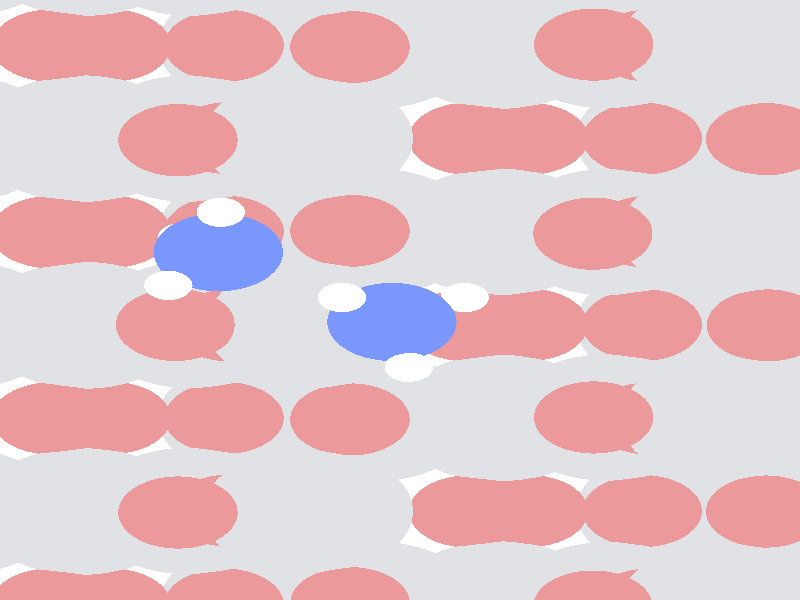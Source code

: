 #include "colors.inc"
#include "finish.inc"

global_settings {assumed_gamma 1 max_trace_level 6}
background {color White}
camera {orthographic
  right -9.91*x up 12.31*y
  direction 1.00*z
  location <0,0,50.00> look_at <0,0,0>}
light_source {<  2.00,   3.00,  125.00> color White
  area_light <0.95, 0, 0>, <0, 0.80, 0>, 5, 4
  adaptive 1 jitter}

#declare simple = finish {phong 0.7}
#declare pale = finish {ambient .5 diffuse .85 roughness .001 specular 0.200 }
#declare intermediate = finish {ambient 0.3 diffuse 0.6 specular 0.10 roughness 0.04 }
#declare vmd = finish {ambient .0 diffuse .65 phong 0.1 phong_size 40. specular 0.500 }
#declare jmol = finish {ambient .2 diffuse .6 specular 1 roughness .001 metallic}
#declare ase2 = finish {ambient 0.05 brilliance 3 diffuse 0.6 metallic specular 0.70 roughness 0.04 reflection 0.15}
#declare mj_mol = finish {ambient .00 diffuse .55 phong 0.0 phong_size 0.specular .250 roughness 0.1 brilliance 0.8 reflection 0.0 }
#declare ase3 = finish {ambient .15 brilliance 2 diffuse .6 metallic specular 1. roughness .001 reflection .0}
#declare glass = finish {ambient .05 diffuse .3 specular 1. roughness .001}
#declare glass2 = finish {ambient .0 diffuse .3 specular 1. reflection .25 roughness .001}
#declare Rcell = 0.100;
#declare Rbond = 0.100;

#macro atom(LOC, R, COL, TRANS, FIN)
  sphere{LOC, R texture{pigment{color COL transmit TRANS} finish{FIN}}}
#end
#macro constrain(LOC, R, COL, TRANS FIN)
union{torus{R, Rcell rotate 45*z texture{pigment{color COL transmit TRANS} finish{FIN}}}
      torus{R, Rcell rotate -45*z texture{pigment{color COL transmit TRANS} finish{FIN}}}
      translate LOC}
#end

atom(< -4.97,  -4.33, -12.88>, 0.74, rgb <0.84, 0.32, 0.33>, 0.0, pale) // #0 
atom(<-10.14,  -6.25, -12.88>, 0.74, rgb <0.84, 0.32, 0.33>, 0.0, pale) // #1 
atom(<-12.03,  -6.25, -12.13>, 1.30, rgb <0.75, 0.76, 0.78>, 0.0, pale) // #2 
atom(< -6.86,  -4.33, -12.13>, 1.30, rgb <0.75, 0.76, 0.78>, 0.0, pale) // #3 
atom(< -3.92,  -4.33, -11.24>, 1.30, rgb <0.75, 0.76, 0.78>, 0.0, pale) // #4 
atom(< -9.09,  -6.25, -11.24>, 1.30, rgb <0.75, 0.76, 0.78>, 0.0, pale) // #5 
atom(< -3.58,  -6.25, -11.38>, 0.74, rgb <0.84, 0.32, 0.33>, 0.0, pale) // #6 
atom(< -8.76,  -4.33, -11.38>, 0.74, rgb <0.84, 0.32, 0.33>, 0.0, pale) // #7 
atom(< -5.82,  -4.33, -10.49>, 0.74, rgb <0.84, 0.32, 0.33>, 0.0, pale) // #8 
atom(<-10.99,  -6.25, -10.49>, 0.74, rgb <0.84, 0.32, 0.33>, 0.0, pale) // #9 
atom(< -7.20,  -6.25, -12.00>, 0.74, rgb <0.84, 0.32, 0.33>, 0.0, pale) // #10 
atom(<-12.37,  -4.33, -12.00>, 0.74, rgb <0.84, 0.32, 0.33>, 0.0, pale) // #11 
atom(< -3.63,  -4.33,  -9.30>, 0.74, rgb <0.84, 0.32, 0.33>, 0.0, pale) // #12 
atom(< -8.81,  -6.25,  -9.31>, 0.74, rgb <0.84, 0.32, 0.33>, 0.0, pale) // #13 
atom(<-10.67,  -6.25,  -8.51>, 1.30, rgb <0.75, 0.76, 0.78>, 0.0, pale) // #14 
atom(< -5.50,  -4.34,  -8.51>, 1.30, rgb <0.75, 0.76, 0.78>, 0.0, pale) // #15 
atom(<-12.95,  -4.33,  -7.74>, 1.30, rgb <0.75, 0.76, 0.78>, 0.0, pale) // #16 
atom(< -7.75,  -6.26,  -7.77>, 1.30, rgb <0.75, 0.76, 0.78>, 0.0, pale) // #17 
atom(<-12.52,  -6.25,  -7.80>, 0.74, rgb <0.84, 0.32, 0.33>, 0.0, pale) // #18 
atom(< -7.34,  -4.33,  -7.84>, 0.74, rgb <0.84, 0.32, 0.33>, 0.0, pale) // #19 
atom(< -4.38,  -4.34,  -6.89>, 0.74, rgb <0.84, 0.32, 0.33>, 0.0, pale) // #20 
atom(< -9.53,  -6.24,  -6.92>, 0.74, rgb <0.84, 0.32, 0.33>, 0.0, pale) // #21 
atom(< -5.85,  -6.25,  -8.42>, 0.74, rgb <0.84, 0.32, 0.33>, 0.0, pale) // #22 
atom(<-11.04,  -4.34,  -8.42>, 0.74, rgb <0.84, 0.32, 0.33>, 0.0, pale) // #23 
atom(<-12.45,  -4.32,  -5.80>, 0.74, rgb <0.84, 0.32, 0.33>, 0.0, pale) // #24 
atom(< -7.25,  -6.25,  -5.82>, 0.74, rgb <0.84, 0.32, 0.33>, 0.0, pale) // #25 
atom(< -9.14,  -6.25,  -4.89>, 1.30, rgb <0.75, 0.76, 0.78>, 0.0, pale) // #26 
atom(< -3.96,  -4.34,  -4.84>, 1.30, rgb <0.75, 0.76, 0.78>, 0.0, pale) // #27 
atom(<-11.48,  -4.34,  -4.30>, 1.30, rgb <0.75, 0.76, 0.78>, 0.0, pale) // #28 
atom(< -6.32,  -6.26,  -4.29>, 1.30, rgb <0.75, 0.76, 0.78>, 0.0, pale) // #29 
atom(<-10.96,  -6.22,  -4.09>, 0.74, rgb <0.84, 0.32, 0.33>, 0.0, pale) // #30 
atom(< -5.81,  -4.34,  -4.06>, 0.74, rgb <0.84, 0.32, 0.33>, 0.0, pale) // #31 
atom(<-13.09,  -4.36,  -3.39>, 0.74, rgb <0.84, 0.32, 0.33>, 0.0, pale) // #32 
atom(< -7.95,  -6.29,  -3.42>, 0.74, rgb <0.84, 0.32, 0.33>, 0.0, pale) // #33 
atom(< -4.33,  -6.25,  -4.80>, 0.74, rgb <0.84, 0.32, 0.33>, 0.0, pale) // #34 
atom(< -9.49,  -4.34,  -4.86>, 0.74, rgb <0.84, 0.32, 0.33>, 0.0, pale) // #35 
atom(< -4.97,  -0.51, -12.88>, 0.74, rgb <0.84, 0.32, 0.33>, 0.0, pale) // #36 
atom(<-10.14,  -2.42, -12.88>, 0.74, rgb <0.84, 0.32, 0.33>, 0.0, pale) // #37 
atom(<-12.03,  -2.42, -12.13>, 1.30, rgb <0.75, 0.76, 0.78>, 0.0, pale) // #38 
atom(< -6.86,  -0.51, -12.13>, 1.30, rgb <0.75, 0.76, 0.78>, 0.0, pale) // #39 
atom(< -3.92,  -0.51, -11.24>, 1.30, rgb <0.75, 0.76, 0.78>, 0.0, pale) // #40 
atom(< -9.09,  -2.42, -11.24>, 1.30, rgb <0.75, 0.76, 0.78>, 0.0, pale) // #41 
atom(< -3.58,  -2.42, -11.38>, 0.74, rgb <0.84, 0.32, 0.33>, 0.0, pale) // #42 
atom(< -8.76,  -0.51, -11.38>, 0.74, rgb <0.84, 0.32, 0.33>, 0.0, pale) // #43 
atom(< -5.82,  -0.51, -10.49>, 0.74, rgb <0.84, 0.32, 0.33>, 0.0, pale) // #44 
atom(<-10.99,  -2.42, -10.49>, 0.74, rgb <0.84, 0.32, 0.33>, 0.0, pale) // #45 
atom(< -7.20,  -2.42, -12.00>, 0.74, rgb <0.84, 0.32, 0.33>, 0.0, pale) // #46 
atom(<-12.37,  -0.51, -12.00>, 0.74, rgb <0.84, 0.32, 0.33>, 0.0, pale) // #47 
atom(< -3.62,  -0.51,  -9.27>, 0.74, rgb <0.84, 0.32, 0.33>, 0.0, pale) // #48 
atom(< -8.81,  -2.42,  -9.31>, 0.74, rgb <0.84, 0.32, 0.33>, 0.0, pale) // #49 
atom(<-10.67,  -2.42,  -8.51>, 1.30, rgb <0.75, 0.76, 0.78>, 0.0, pale) // #50 
atom(< -5.44,  -0.51,  -8.49>, 1.30, rgb <0.75, 0.76, 0.78>, 0.0, pale) // #51 
atom(<-12.93,  -0.51,  -7.65>, 1.30, rgb <0.75, 0.76, 0.78>, 0.0, pale) // #52 
atom(< -7.76,  -2.41,  -7.77>, 1.30, rgb <0.75, 0.76, 0.78>, 0.0, pale) // #53 
atom(<-12.52,  -2.42,  -7.81>, 0.74, rgb <0.84, 0.32, 0.33>, 0.0, pale) // #54 
atom(< -7.35,  -0.51,  -7.83>, 0.74, rgb <0.84, 0.32, 0.33>, 0.0, pale) // #55 
atom(< -4.38,  -0.51,  -6.88>, 0.74, rgb <0.84, 0.32, 0.33>, 0.0, pale) // #56 
atom(< -9.53,  -2.44,  -6.92>, 0.74, rgb <0.84, 0.32, 0.33>, 0.0, pale) // #57 
atom(< -5.85,  -2.42,  -8.42>, 0.74, rgb <0.84, 0.32, 0.33>, 0.0, pale) // #58 
atom(<-11.03,  -0.51,  -8.39>, 0.74, rgb <0.84, 0.32, 0.33>, 0.0, pale) // #59 
atom(<-12.45,  -0.52,  -5.73>, 0.74, rgb <0.84, 0.32, 0.33>, 0.0, pale) // #60 
atom(< -7.25,  -2.43,  -5.82>, 0.74, rgb <0.84, 0.32, 0.33>, 0.0, pale) // #61 
atom(< -9.13,  -2.42,  -4.89>, 1.30, rgb <0.75, 0.76, 0.78>, 0.0, pale) // #62 
atom(< -3.91,  -0.52,  -4.81>, 1.30, rgb <0.75, 0.76, 0.78>, 0.0, pale) // #63 
atom(<-11.44,  -0.52,  -4.10>, 1.30, rgb <0.75, 0.76, 0.78>, 0.0, pale) // #64 
atom(< -6.32,  -2.42,  -4.29>, 1.30, rgb <0.75, 0.76, 0.78>, 0.0, pale) // #65 
atom(<-10.96,  -2.45,  -4.07>, 0.74, rgb <0.84, 0.32, 0.33>, 0.0, pale) // #66 
atom(< -5.81,  -0.52,  -4.05>, 0.74, rgb <0.84, 0.32, 0.33>, 0.0, pale) // #67 
atom(<-13.12,  -0.51,  -3.33>, 0.74, rgb <0.84, 0.32, 0.33>, 0.0, pale) // #68 
atom(< -7.95,  -2.41,  -3.42>, 0.74, rgb <0.84, 0.32, 0.33>, 0.0, pale) // #69 
atom(< -4.32,  -2.43,  -4.79>, 0.74, rgb <0.84, 0.32, 0.33>, 0.0, pale) // #70 
atom(< -9.52,  -0.52,  -4.89>, 0.74, rgb <0.84, 0.32, 0.33>, 0.0, pale) // #71 
atom(<-12.59,   0.98,  -0.62>, 0.80, rgb <0.19, 0.31, 0.97>, 0.0, pale) // #72 
atom(<-13.21,   0.30,  -0.18>, 0.30, rgb <1.00, 1.00, 1.00>, 0.0, pale) // #73 
atom(<-12.56,   1.80,   0.00>, 0.30, rgb <1.00, 1.00, 1.00>, 0.0, pale) // #74 
atom(<-13.05,   1.28,  -1.48>, 0.30, rgb <1.00, 1.00, 1.00>, 0.0, pale) // #75 
atom(<-10.44,  -0.45,  -2.09>, 0.80, rgb <0.19, 0.31, 0.97>, 0.0, pale) // #76 
atom(<-11.06,   0.05,  -1.42>, 0.30, rgb <1.00, 1.00, 1.00>, 0.0, pale) // #77 
atom(<-10.23,  -1.38,  -1.73>, 0.30, rgb <1.00, 1.00, 1.00>, 0.0, pale) // #78 
atom(< -9.54,   0.05,  -2.15>, 0.30, rgb <1.00, 1.00, 1.00>, 0.0, pale) // #79 
atom(< -4.97,   3.31, -12.88>, 0.74, rgb <0.84, 0.32, 0.33>, 0.0, pale) // #80 
atom(<-10.14,   1.40, -12.88>, 0.74, rgb <0.84, 0.32, 0.33>, 0.0, pale) // #81 
atom(<-12.03,   1.40, -12.13>, 1.30, rgb <0.75, 0.76, 0.78>, 0.0, pale) // #82 
atom(< -6.86,   3.31, -12.13>, 1.30, rgb <0.75, 0.76, 0.78>, 0.0, pale) // #83 
atom(< -3.92,   3.31, -11.24>, 1.30, rgb <0.75, 0.76, 0.78>, 0.0, pale) // #84 
atom(< -9.09,   1.40, -11.24>, 1.30, rgb <0.75, 0.76, 0.78>, 0.0, pale) // #85 
atom(< -3.58,   1.40, -11.38>, 0.74, rgb <0.84, 0.32, 0.33>, 0.0, pale) // #86 
atom(< -8.76,   3.31, -11.38>, 0.74, rgb <0.84, 0.32, 0.33>, 0.0, pale) // #87 
atom(< -5.82,   3.31, -10.49>, 0.74, rgb <0.84, 0.32, 0.33>, 0.0, pale) // #88 
atom(<-10.99,   1.40, -10.49>, 0.74, rgb <0.84, 0.32, 0.33>, 0.0, pale) // #89 
atom(< -7.20,   1.40, -12.00>, 0.74, rgb <0.84, 0.32, 0.33>, 0.0, pale) // #90 
atom(<-12.37,   3.31, -12.00>, 0.74, rgb <0.84, 0.32, 0.33>, 0.0, pale) // #91 
atom(< -3.63,   3.31,  -9.30>, 0.74, rgb <0.84, 0.32, 0.33>, 0.0, pale) // #92 
atom(< -8.81,   1.40,  -9.31>, 0.74, rgb <0.84, 0.32, 0.33>, 0.0, pale) // #93 
atom(<-10.67,   1.40,  -8.51>, 1.30, rgb <0.75, 0.76, 0.78>, 0.0, pale) // #94 
atom(< -5.50,   3.31,  -8.51>, 1.30, rgb <0.75, 0.76, 0.78>, 0.0, pale) // #95 
atom(<-12.95,   3.31,  -7.74>, 1.30, rgb <0.75, 0.76, 0.78>, 0.0, pale) // #96 
atom(< -7.75,   1.39,  -7.77>, 1.30, rgb <0.75, 0.76, 0.78>, 0.0, pale) // #97 
atom(<-12.52,   1.40,  -7.80>, 0.74, rgb <0.84, 0.32, 0.33>, 0.0, pale) // #98 
atom(< -7.34,   3.31,  -7.84>, 0.74, rgb <0.84, 0.32, 0.33>, 0.0, pale) // #99 
atom(< -4.38,   3.31,  -6.89>, 0.74, rgb <0.84, 0.32, 0.33>, 0.0, pale) // #100 
atom(< -9.53,   1.41,  -6.92>, 0.74, rgb <0.84, 0.32, 0.33>, 0.0, pale) // #101 
atom(< -5.85,   1.40,  -8.42>, 0.74, rgb <0.84, 0.32, 0.33>, 0.0, pale) // #102 
atom(<-11.04,   3.31,  -8.42>, 0.74, rgb <0.84, 0.32, 0.33>, 0.0, pale) // #103 
atom(<-12.45,   3.32,  -5.80>, 0.74, rgb <0.84, 0.32, 0.33>, 0.0, pale) // #104 
atom(< -7.25,   1.40,  -5.82>, 0.74, rgb <0.84, 0.32, 0.33>, 0.0, pale) // #105 
atom(< -9.14,   1.40,  -4.89>, 1.30, rgb <0.75, 0.76, 0.78>, 0.0, pale) // #106 
atom(< -3.96,   3.31,  -4.84>, 1.30, rgb <0.75, 0.76, 0.78>, 0.0, pale) // #107 
atom(<-11.48,   3.31,  -4.30>, 1.30, rgb <0.75, 0.76, 0.78>, 0.0, pale) // #108 
atom(< -6.32,   1.38,  -4.29>, 1.30, rgb <0.75, 0.76, 0.78>, 0.0, pale) // #109 
atom(<-10.96,   1.42,  -4.09>, 0.74, rgb <0.84, 0.32, 0.33>, 0.0, pale) // #110 
atom(< -5.81,   3.30,  -4.06>, 0.74, rgb <0.84, 0.32, 0.33>, 0.0, pale) // #111 
atom(<-13.09,   3.28,  -3.39>, 0.74, rgb <0.84, 0.32, 0.33>, 0.0, pale) // #112 
atom(< -7.95,   1.36,  -3.42>, 0.74, rgb <0.84, 0.32, 0.33>, 0.0, pale) // #113 
atom(< -4.33,   1.39,  -4.80>, 0.74, rgb <0.84, 0.32, 0.33>, 0.0, pale) // #114 
atom(< -9.49,   3.31,  -4.86>, 0.74, rgb <0.84, 0.32, 0.33>, 0.0, pale) // #115 
atom(< -4.97,   7.13, -12.88>, 0.74, rgb <0.84, 0.32, 0.33>, 0.0, pale) // #116 
atom(<-10.14,   5.22, -12.88>, 0.74, rgb <0.84, 0.32, 0.33>, 0.0, pale) // #117 
atom(<-12.03,   5.22, -12.13>, 1.30, rgb <0.75, 0.76, 0.78>, 0.0, pale) // #118 
atom(< -6.86,   7.13, -12.13>, 1.30, rgb <0.75, 0.76, 0.78>, 0.0, pale) // #119 
atom(< -3.92,   7.13, -11.24>, 1.30, rgb <0.75, 0.76, 0.78>, 0.0, pale) // #120 
atom(< -9.09,   5.22, -11.24>, 1.30, rgb <0.75, 0.76, 0.78>, 0.0, pale) // #121 
atom(< -3.58,   5.22, -11.38>, 0.74, rgb <0.84, 0.32, 0.33>, 0.0, pale) // #122 
atom(< -8.76,   7.13, -11.38>, 0.74, rgb <0.84, 0.32, 0.33>, 0.0, pale) // #123 
atom(< -5.82,   7.13, -10.49>, 0.74, rgb <0.84, 0.32, 0.33>, 0.0, pale) // #124 
atom(<-10.99,   5.22, -10.49>, 0.74, rgb <0.84, 0.32, 0.33>, 0.0, pale) // #125 
atom(< -7.20,   5.22, -12.00>, 0.74, rgb <0.84, 0.32, 0.33>, 0.0, pale) // #126 
atom(<-12.37,   7.13, -12.00>, 0.74, rgb <0.84, 0.32, 0.33>, 0.0, pale) // #127 
atom(< -3.62,   7.13,  -9.27>, 0.74, rgb <0.84, 0.32, 0.33>, 0.0, pale) // #128 
atom(< -8.81,   5.22,  -9.31>, 0.74, rgb <0.84, 0.32, 0.33>, 0.0, pale) // #129 
atom(<-10.67,   5.22,  -8.51>, 1.30, rgb <0.75, 0.76, 0.78>, 0.0, pale) // #130 
atom(< -5.44,   7.13,  -8.49>, 1.30, rgb <0.75, 0.76, 0.78>, 0.0, pale) // #131 
atom(<-12.93,   7.13,  -7.65>, 1.30, rgb <0.75, 0.76, 0.78>, 0.0, pale) // #132 
atom(< -7.76,   5.23,  -7.77>, 1.30, rgb <0.75, 0.76, 0.78>, 0.0, pale) // #133 
atom(<-12.52,   5.22,  -7.81>, 0.74, rgb <0.84, 0.32, 0.33>, 0.0, pale) // #134 
atom(< -7.35,   7.13,  -7.83>, 0.74, rgb <0.84, 0.32, 0.33>, 0.0, pale) // #135 
atom(< -4.38,   7.13,  -6.88>, 0.74, rgb <0.84, 0.32, 0.33>, 0.0, pale) // #136 
atom(< -9.53,   5.21,  -6.92>, 0.74, rgb <0.84, 0.32, 0.33>, 0.0, pale) // #137 
atom(< -5.85,   5.22,  -8.42>, 0.74, rgb <0.84, 0.32, 0.33>, 0.0, pale) // #138 
atom(<-11.03,   7.13,  -8.39>, 0.74, rgb <0.84, 0.32, 0.33>, 0.0, pale) // #139 
atom(<-12.45,   7.12,  -5.73>, 0.74, rgb <0.84, 0.32, 0.33>, 0.0, pale) // #140 
atom(< -7.25,   5.22,  -5.82>, 0.74, rgb <0.84, 0.32, 0.33>, 0.0, pale) // #141 
atom(< -9.13,   5.22,  -4.89>, 1.30, rgb <0.75, 0.76, 0.78>, 0.0, pale) // #142 
atom(< -3.91,   7.13,  -4.81>, 1.30, rgb <0.75, 0.76, 0.78>, 0.0, pale) // #143 
atom(<-11.44,   7.13,  -4.10>, 1.30, rgb <0.75, 0.76, 0.78>, 0.0, pale) // #144 
atom(< -6.32,   5.23,  -4.29>, 1.30, rgb <0.75, 0.76, 0.78>, 0.0, pale) // #145 
atom(<-10.96,   5.19,  -4.07>, 0.74, rgb <0.84, 0.32, 0.33>, 0.0, pale) // #146 
atom(< -5.81,   7.13,  -4.05>, 0.74, rgb <0.84, 0.32, 0.33>, 0.0, pale) // #147 
atom(<-13.12,   7.14,  -3.33>, 0.74, rgb <0.84, 0.32, 0.33>, 0.0, pale) // #148 
atom(< -7.95,   5.24,  -3.42>, 0.74, rgb <0.84, 0.32, 0.33>, 0.0, pale) // #149 
atom(< -4.32,   5.22,  -4.79>, 0.74, rgb <0.84, 0.32, 0.33>, 0.0, pale) // #150 
atom(< -9.52,   7.13,  -4.89>, 0.74, rgb <0.84, 0.32, 0.33>, 0.0, pale) // #151 
atom(<-12.59,   8.63,  -0.62>, 0.80, rgb <0.19, 0.31, 0.97>, 0.0, pale) // #152 
atom(<-13.21,   7.94,  -0.18>, 0.30, rgb <1.00, 1.00, 1.00>, 0.0, pale) // #153 
atom(<-12.56,   9.44,   0.00>, 0.30, rgb <1.00, 1.00, 1.00>, 0.0, pale) // #154 
atom(<-13.05,   8.92,  -1.48>, 0.30, rgb <1.00, 1.00, 1.00>, 0.0, pale) // #155 
atom(<-10.44,   7.20,  -2.09>, 0.80, rgb <0.19, 0.31, 0.97>, 0.0, pale) // #156 
atom(<-11.06,   7.70,  -1.42>, 0.30, rgb <1.00, 1.00, 1.00>, 0.0, pale) // #157 
atom(<-10.23,   6.26,  -1.73>, 0.30, rgb <1.00, 1.00, 1.00>, 0.0, pale) // #158 
atom(< -9.54,   7.70,  -2.15>, 0.30, rgb <1.00, 1.00, 1.00>, 0.0, pale) // #159 
atom(<  5.37,  -4.33, -12.88>, 0.74, rgb <0.84, 0.32, 0.33>, 0.0, pale) // #160 
atom(<  0.20,  -6.25, -12.88>, 0.74, rgb <0.84, 0.32, 0.33>, 0.0, pale) // #161 
atom(< -1.69,  -6.25, -12.13>, 1.30, rgb <0.75, 0.76, 0.78>, 0.0, pale) // #162 
atom(<  3.48,  -4.33, -12.13>, 1.30, rgb <0.75, 0.76, 0.78>, 0.0, pale) // #163 
atom(<  6.42,  -4.33, -11.24>, 1.30, rgb <0.75, 0.76, 0.78>, 0.0, pale) // #164 
atom(<  1.25,  -6.25, -11.24>, 1.30, rgb <0.75, 0.76, 0.78>, 0.0, pale) // #165 
atom(<  6.76,  -6.25, -11.38>, 0.74, rgb <0.84, 0.32, 0.33>, 0.0, pale) // #166 
atom(<  1.59,  -4.33, -11.38>, 0.74, rgb <0.84, 0.32, 0.33>, 0.0, pale) // #167 
atom(<  4.53,  -4.33, -10.49>, 0.74, rgb <0.84, 0.32, 0.33>, 0.0, pale) // #168 
atom(< -0.65,  -6.25, -10.49>, 0.74, rgb <0.84, 0.32, 0.33>, 0.0, pale) // #169 
atom(<  3.14,  -6.25, -12.00>, 0.74, rgb <0.84, 0.32, 0.33>, 0.0, pale) // #170 
atom(< -2.03,  -4.33, -12.00>, 0.74, rgb <0.84, 0.32, 0.33>, 0.0, pale) // #171 
atom(<  6.71,  -4.33,  -9.30>, 0.74, rgb <0.84, 0.32, 0.33>, 0.0, pale) // #172 
atom(<  1.53,  -6.25,  -9.31>, 0.74, rgb <0.84, 0.32, 0.33>, 0.0, pale) // #173 
atom(< -0.33,  -6.25,  -8.51>, 1.30, rgb <0.75, 0.76, 0.78>, 0.0, pale) // #174 
atom(<  4.84,  -4.34,  -8.51>, 1.30, rgb <0.75, 0.76, 0.78>, 0.0, pale) // #175 
atom(< -2.61,  -4.33,  -7.74>, 1.30, rgb <0.75, 0.76, 0.78>, 0.0, pale) // #176 
atom(<  2.59,  -6.26,  -7.77>, 1.30, rgb <0.75, 0.76, 0.78>, 0.0, pale) // #177 
atom(< -2.18,  -6.25,  -7.80>, 0.74, rgb <0.84, 0.32, 0.33>, 0.0, pale) // #178 
atom(<  3.00,  -4.33,  -7.84>, 0.74, rgb <0.84, 0.32, 0.33>, 0.0, pale) // #179 
atom(<  5.96,  -4.34,  -6.89>, 0.74, rgb <0.84, 0.32, 0.33>, 0.0, pale) // #180 
atom(<  0.81,  -6.24,  -6.92>, 0.74, rgb <0.84, 0.32, 0.33>, 0.0, pale) // #181 
atom(<  4.50,  -6.25,  -8.42>, 0.74, rgb <0.84, 0.32, 0.33>, 0.0, pale) // #182 
atom(< -0.70,  -4.34,  -8.42>, 0.74, rgb <0.84, 0.32, 0.33>, 0.0, pale) // #183 
atom(< -2.11,  -4.32,  -5.80>, 0.74, rgb <0.84, 0.32, 0.33>, 0.0, pale) // #184 
atom(<  3.09,  -6.25,  -5.82>, 0.74, rgb <0.84, 0.32, 0.33>, 0.0, pale) // #185 
atom(<  1.20,  -6.25,  -4.89>, 1.30, rgb <0.75, 0.76, 0.78>, 0.0, pale) // #186 
atom(<  6.38,  -4.34,  -4.84>, 1.30, rgb <0.75, 0.76, 0.78>, 0.0, pale) // #187 
atom(< -1.14,  -4.34,  -4.30>, 1.30, rgb <0.75, 0.76, 0.78>, 0.0, pale) // #188 
atom(<  4.02,  -6.26,  -4.29>, 1.30, rgb <0.75, 0.76, 0.78>, 0.0, pale) // #189 
atom(< -0.62,  -6.22,  -4.09>, 0.74, rgb <0.84, 0.32, 0.33>, 0.0, pale) // #190 
atom(<  4.53,  -4.34,  -4.06>, 0.74, rgb <0.84, 0.32, 0.33>, 0.0, pale) // #191 
atom(< -2.75,  -4.36,  -3.39>, 0.74, rgb <0.84, 0.32, 0.33>, 0.0, pale) // #192 
atom(<  2.39,  -6.29,  -3.42>, 0.74, rgb <0.84, 0.32, 0.33>, 0.0, pale) // #193 
atom(<  6.01,  -6.25,  -4.80>, 0.74, rgb <0.84, 0.32, 0.33>, 0.0, pale) // #194 
atom(<  0.85,  -4.34,  -4.86>, 0.74, rgb <0.84, 0.32, 0.33>, 0.0, pale) // #195 
atom(<  5.37,  -0.51, -12.88>, 0.74, rgb <0.84, 0.32, 0.33>, 0.0, pale) // #196 
atom(<  0.20,  -2.42, -12.88>, 0.74, rgb <0.84, 0.32, 0.33>, 0.0, pale) // #197 
atom(< -1.69,  -2.42, -12.13>, 1.30, rgb <0.75, 0.76, 0.78>, 0.0, pale) // #198 
atom(<  3.48,  -0.51, -12.13>, 1.30, rgb <0.75, 0.76, 0.78>, 0.0, pale) // #199 
atom(<  6.42,  -0.51, -11.24>, 1.30, rgb <0.75, 0.76, 0.78>, 0.0, pale) // #200 
atom(<  1.25,  -2.42, -11.24>, 1.30, rgb <0.75, 0.76, 0.78>, 0.0, pale) // #201 
atom(<  6.76,  -2.42, -11.38>, 0.74, rgb <0.84, 0.32, 0.33>, 0.0, pale) // #202 
atom(<  1.59,  -0.51, -11.38>, 0.74, rgb <0.84, 0.32, 0.33>, 0.0, pale) // #203 
atom(<  4.53,  -0.51, -10.49>, 0.74, rgb <0.84, 0.32, 0.33>, 0.0, pale) // #204 
atom(< -0.65,  -2.42, -10.49>, 0.74, rgb <0.84, 0.32, 0.33>, 0.0, pale) // #205 
atom(<  3.14,  -2.42, -12.00>, 0.74, rgb <0.84, 0.32, 0.33>, 0.0, pale) // #206 
atom(< -2.03,  -0.51, -12.00>, 0.74, rgb <0.84, 0.32, 0.33>, 0.0, pale) // #207 
atom(<  6.72,  -0.51,  -9.27>, 0.74, rgb <0.84, 0.32, 0.33>, 0.0, pale) // #208 
atom(<  1.53,  -2.42,  -9.31>, 0.74, rgb <0.84, 0.32, 0.33>, 0.0, pale) // #209 
atom(< -0.33,  -2.42,  -8.51>, 1.30, rgb <0.75, 0.76, 0.78>, 0.0, pale) // #210 
atom(<  4.90,  -0.51,  -8.49>, 1.30, rgb <0.75, 0.76, 0.78>, 0.0, pale) // #211 
atom(< -2.58,  -0.51,  -7.65>, 1.30, rgb <0.75, 0.76, 0.78>, 0.0, pale) // #212 
atom(<  2.58,  -2.41,  -7.77>, 1.30, rgb <0.75, 0.76, 0.78>, 0.0, pale) // #213 
atom(< -2.18,  -2.42,  -7.81>, 0.74, rgb <0.84, 0.32, 0.33>, 0.0, pale) // #214 
atom(<  3.00,  -0.51,  -7.83>, 0.74, rgb <0.84, 0.32, 0.33>, 0.0, pale) // #215 
atom(<  5.96,  -0.51,  -6.88>, 0.74, rgb <0.84, 0.32, 0.33>, 0.0, pale) // #216 
atom(<  0.81,  -2.44,  -6.92>, 0.74, rgb <0.84, 0.32, 0.33>, 0.0, pale) // #217 
atom(<  4.50,  -2.42,  -8.42>, 0.74, rgb <0.84, 0.32, 0.33>, 0.0, pale) // #218 
atom(< -0.69,  -0.51,  -8.39>, 0.74, rgb <0.84, 0.32, 0.33>, 0.0, pale) // #219 
atom(< -2.10,  -0.52,  -5.73>, 0.74, rgb <0.84, 0.32, 0.33>, 0.0, pale) // #220 
atom(<  3.09,  -2.43,  -5.82>, 0.74, rgb <0.84, 0.32, 0.33>, 0.0, pale) // #221 
atom(<  1.21,  -2.42,  -4.89>, 1.30, rgb <0.75, 0.76, 0.78>, 0.0, pale) // #222 
atom(<  6.44,  -0.52,  -4.81>, 1.30, rgb <0.75, 0.76, 0.78>, 0.0, pale) // #223 
atom(< -1.10,  -0.52,  -4.10>, 1.30, rgb <0.75, 0.76, 0.78>, 0.0, pale) // #224 
atom(<  4.02,  -2.42,  -4.29>, 1.30, rgb <0.75, 0.76, 0.78>, 0.0, pale) // #225 
atom(< -0.62,  -2.45,  -4.07>, 0.74, rgb <0.84, 0.32, 0.33>, 0.0, pale) // #226 
atom(<  4.54,  -0.52,  -4.05>, 0.74, rgb <0.84, 0.32, 0.33>, 0.0, pale) // #227 
atom(< -2.78,  -0.51,  -3.33>, 0.74, rgb <0.84, 0.32, 0.33>, 0.0, pale) // #228 
atom(<  2.40,  -2.41,  -3.42>, 0.74, rgb <0.84, 0.32, 0.33>, 0.0, pale) // #229 
atom(<  6.02,  -2.43,  -4.79>, 0.74, rgb <0.84, 0.32, 0.33>, 0.0, pale) // #230 
atom(<  0.82,  -0.52,  -4.89>, 0.74, rgb <0.84, 0.32, 0.33>, 0.0, pale) // #231 
atom(< -2.25,   0.98,  -0.62>, 0.80, rgb <0.19, 0.31, 0.97>, 0.0, pale) // #232 
atom(< -2.87,   0.30,  -0.18>, 0.30, rgb <1.00, 1.00, 1.00>, 0.0, pale) // #233 
atom(< -2.22,   1.80,   0.00>, 0.30, rgb <1.00, 1.00, 1.00>, 0.0, pale) // #234 
atom(< -2.70,   1.28,  -1.48>, 0.30, rgb <1.00, 1.00, 1.00>, 0.0, pale) // #235 
atom(< -0.10,  -0.45,  -2.09>, 0.80, rgb <0.19, 0.31, 0.97>, 0.0, pale) // #236 
atom(< -0.72,   0.05,  -1.42>, 0.30, rgb <1.00, 1.00, 1.00>, 0.0, pale) // #237 
atom(<  0.11,  -1.38,  -1.73>, 0.30, rgb <1.00, 1.00, 1.00>, 0.0, pale) // #238 
atom(<  0.80,   0.05,  -2.15>, 0.30, rgb <1.00, 1.00, 1.00>, 0.0, pale) // #239 
atom(<  5.37,   3.31, -12.88>, 0.74, rgb <0.84, 0.32, 0.33>, 0.0, pale) // #240 
atom(<  0.20,   1.40, -12.88>, 0.74, rgb <0.84, 0.32, 0.33>, 0.0, pale) // #241 
atom(< -1.69,   1.40, -12.13>, 1.30, rgb <0.75, 0.76, 0.78>, 0.0, pale) // #242 
atom(<  3.48,   3.31, -12.13>, 1.30, rgb <0.75, 0.76, 0.78>, 0.0, pale) // #243 
atom(<  6.42,   3.31, -11.24>, 1.30, rgb <0.75, 0.76, 0.78>, 0.0, pale) // #244 
atom(<  1.25,   1.40, -11.24>, 1.30, rgb <0.75, 0.76, 0.78>, 0.0, pale) // #245 
atom(<  6.76,   1.40, -11.38>, 0.74, rgb <0.84, 0.32, 0.33>, 0.0, pale) // #246 
atom(<  1.59,   3.31, -11.38>, 0.74, rgb <0.84, 0.32, 0.33>, 0.0, pale) // #247 
atom(<  4.53,   3.31, -10.49>, 0.74, rgb <0.84, 0.32, 0.33>, 0.0, pale) // #248 
atom(< -0.65,   1.40, -10.49>, 0.74, rgb <0.84, 0.32, 0.33>, 0.0, pale) // #249 
atom(<  3.14,   1.40, -12.00>, 0.74, rgb <0.84, 0.32, 0.33>, 0.0, pale) // #250 
atom(< -2.03,   3.31, -12.00>, 0.74, rgb <0.84, 0.32, 0.33>, 0.0, pale) // #251 
atom(<  6.71,   3.31,  -9.30>, 0.74, rgb <0.84, 0.32, 0.33>, 0.0, pale) // #252 
atom(<  1.53,   1.40,  -9.31>, 0.74, rgb <0.84, 0.32, 0.33>, 0.0, pale) // #253 
atom(< -0.33,   1.40,  -8.51>, 1.30, rgb <0.75, 0.76, 0.78>, 0.0, pale) // #254 
atom(<  4.84,   3.31,  -8.51>, 1.30, rgb <0.75, 0.76, 0.78>, 0.0, pale) // #255 
atom(< -2.61,   3.31,  -7.74>, 1.30, rgb <0.75, 0.76, 0.78>, 0.0, pale) // #256 
atom(<  2.59,   1.39,  -7.77>, 1.30, rgb <0.75, 0.76, 0.78>, 0.0, pale) // #257 
atom(< -2.18,   1.40,  -7.80>, 0.74, rgb <0.84, 0.32, 0.33>, 0.0, pale) // #258 
atom(<  3.00,   3.31,  -7.84>, 0.74, rgb <0.84, 0.32, 0.33>, 0.0, pale) // #259 
atom(<  5.96,   3.31,  -6.89>, 0.74, rgb <0.84, 0.32, 0.33>, 0.0, pale) // #260 
atom(<  0.81,   1.41,  -6.92>, 0.74, rgb <0.84, 0.32, 0.33>, 0.0, pale) // #261 
atom(<  4.50,   1.40,  -8.42>, 0.74, rgb <0.84, 0.32, 0.33>, 0.0, pale) // #262 
atom(< -0.70,   3.31,  -8.42>, 0.74, rgb <0.84, 0.32, 0.33>, 0.0, pale) // #263 
atom(< -2.11,   3.32,  -5.80>, 0.74, rgb <0.84, 0.32, 0.33>, 0.0, pale) // #264 
atom(<  3.09,   1.40,  -5.82>, 0.74, rgb <0.84, 0.32, 0.33>, 0.0, pale) // #265 
atom(<  1.20,   1.40,  -4.89>, 1.30, rgb <0.75, 0.76, 0.78>, 0.0, pale) // #266 
atom(<  6.38,   3.31,  -4.84>, 1.30, rgb <0.75, 0.76, 0.78>, 0.0, pale) // #267 
atom(< -1.14,   3.31,  -4.30>, 1.30, rgb <0.75, 0.76, 0.78>, 0.0, pale) // #268 
atom(<  4.02,   1.38,  -4.29>, 1.30, rgb <0.75, 0.76, 0.78>, 0.0, pale) // #269 
atom(< -0.62,   1.42,  -4.09>, 0.74, rgb <0.84, 0.32, 0.33>, 0.0, pale) // #270 
atom(<  4.53,   3.30,  -4.06>, 0.74, rgb <0.84, 0.32, 0.33>, 0.0, pale) // #271 
atom(< -2.75,   3.28,  -3.39>, 0.74, rgb <0.84, 0.32, 0.33>, 0.0, pale) // #272 
atom(<  2.39,   1.36,  -3.42>, 0.74, rgb <0.84, 0.32, 0.33>, 0.0, pale) // #273 
atom(<  6.01,   1.39,  -4.80>, 0.74, rgb <0.84, 0.32, 0.33>, 0.0, pale) // #274 
atom(<  0.85,   3.31,  -4.86>, 0.74, rgb <0.84, 0.32, 0.33>, 0.0, pale) // #275 
atom(<  5.37,   7.13, -12.88>, 0.74, rgb <0.84, 0.32, 0.33>, 0.0, pale) // #276 
atom(<  0.20,   5.22, -12.88>, 0.74, rgb <0.84, 0.32, 0.33>, 0.0, pale) // #277 
atom(< -1.69,   5.22, -12.13>, 1.30, rgb <0.75, 0.76, 0.78>, 0.0, pale) // #278 
atom(<  3.48,   7.13, -12.13>, 1.30, rgb <0.75, 0.76, 0.78>, 0.0, pale) // #279 
atom(<  6.42,   7.13, -11.24>, 1.30, rgb <0.75, 0.76, 0.78>, 0.0, pale) // #280 
atom(<  1.25,   5.22, -11.24>, 1.30, rgb <0.75, 0.76, 0.78>, 0.0, pale) // #281 
atom(<  6.76,   5.22, -11.38>, 0.74, rgb <0.84, 0.32, 0.33>, 0.0, pale) // #282 
atom(<  1.59,   7.13, -11.38>, 0.74, rgb <0.84, 0.32, 0.33>, 0.0, pale) // #283 
atom(<  4.53,   7.13, -10.49>, 0.74, rgb <0.84, 0.32, 0.33>, 0.0, pale) // #284 
atom(< -0.65,   5.22, -10.49>, 0.74, rgb <0.84, 0.32, 0.33>, 0.0, pale) // #285 
atom(<  3.14,   5.22, -12.00>, 0.74, rgb <0.84, 0.32, 0.33>, 0.0, pale) // #286 
atom(< -2.03,   7.13, -12.00>, 0.74, rgb <0.84, 0.32, 0.33>, 0.0, pale) // #287 
atom(<  6.72,   7.13,  -9.27>, 0.74, rgb <0.84, 0.32, 0.33>, 0.0, pale) // #288 
atom(<  1.53,   5.22,  -9.31>, 0.74, rgb <0.84, 0.32, 0.33>, 0.0, pale) // #289 
atom(< -0.33,   5.22,  -8.51>, 1.30, rgb <0.75, 0.76, 0.78>, 0.0, pale) // #290 
atom(<  4.90,   7.13,  -8.49>, 1.30, rgb <0.75, 0.76, 0.78>, 0.0, pale) // #291 
atom(< -2.58,   7.13,  -7.65>, 1.30, rgb <0.75, 0.76, 0.78>, 0.0, pale) // #292 
atom(<  2.58,   5.23,  -7.77>, 1.30, rgb <0.75, 0.76, 0.78>, 0.0, pale) // #293 
atom(< -2.18,   5.22,  -7.81>, 0.74, rgb <0.84, 0.32, 0.33>, 0.0, pale) // #294 
atom(<  3.00,   7.13,  -7.83>, 0.74, rgb <0.84, 0.32, 0.33>, 0.0, pale) // #295 
atom(<  5.96,   7.13,  -6.88>, 0.74, rgb <0.84, 0.32, 0.33>, 0.0, pale) // #296 
atom(<  0.81,   5.21,  -6.92>, 0.74, rgb <0.84, 0.32, 0.33>, 0.0, pale) // #297 
atom(<  4.50,   5.22,  -8.42>, 0.74, rgb <0.84, 0.32, 0.33>, 0.0, pale) // #298 
atom(< -0.69,   7.13,  -8.39>, 0.74, rgb <0.84, 0.32, 0.33>, 0.0, pale) // #299 
atom(< -2.10,   7.12,  -5.73>, 0.74, rgb <0.84, 0.32, 0.33>, 0.0, pale) // #300 
atom(<  3.09,   5.22,  -5.82>, 0.74, rgb <0.84, 0.32, 0.33>, 0.0, pale) // #301 
atom(<  1.21,   5.22,  -4.89>, 1.30, rgb <0.75, 0.76, 0.78>, 0.0, pale) // #302 
atom(<  6.44,   7.13,  -4.81>, 1.30, rgb <0.75, 0.76, 0.78>, 0.0, pale) // #303 
atom(< -1.10,   7.13,  -4.10>, 1.30, rgb <0.75, 0.76, 0.78>, 0.0, pale) // #304 
atom(<  4.02,   5.23,  -4.29>, 1.30, rgb <0.75, 0.76, 0.78>, 0.0, pale) // #305 
atom(< -0.62,   5.19,  -4.07>, 0.74, rgb <0.84, 0.32, 0.33>, 0.0, pale) // #306 
atom(<  4.54,   7.13,  -4.05>, 0.74, rgb <0.84, 0.32, 0.33>, 0.0, pale) // #307 
atom(< -2.78,   7.14,  -3.33>, 0.74, rgb <0.84, 0.32, 0.33>, 0.0, pale) // #308 
atom(<  2.40,   5.24,  -3.42>, 0.74, rgb <0.84, 0.32, 0.33>, 0.0, pale) // #309 
atom(<  6.02,   5.22,  -4.79>, 0.74, rgb <0.84, 0.32, 0.33>, 0.0, pale) // #310 
atom(<  0.82,   7.13,  -4.89>, 0.74, rgb <0.84, 0.32, 0.33>, 0.0, pale) // #311 
